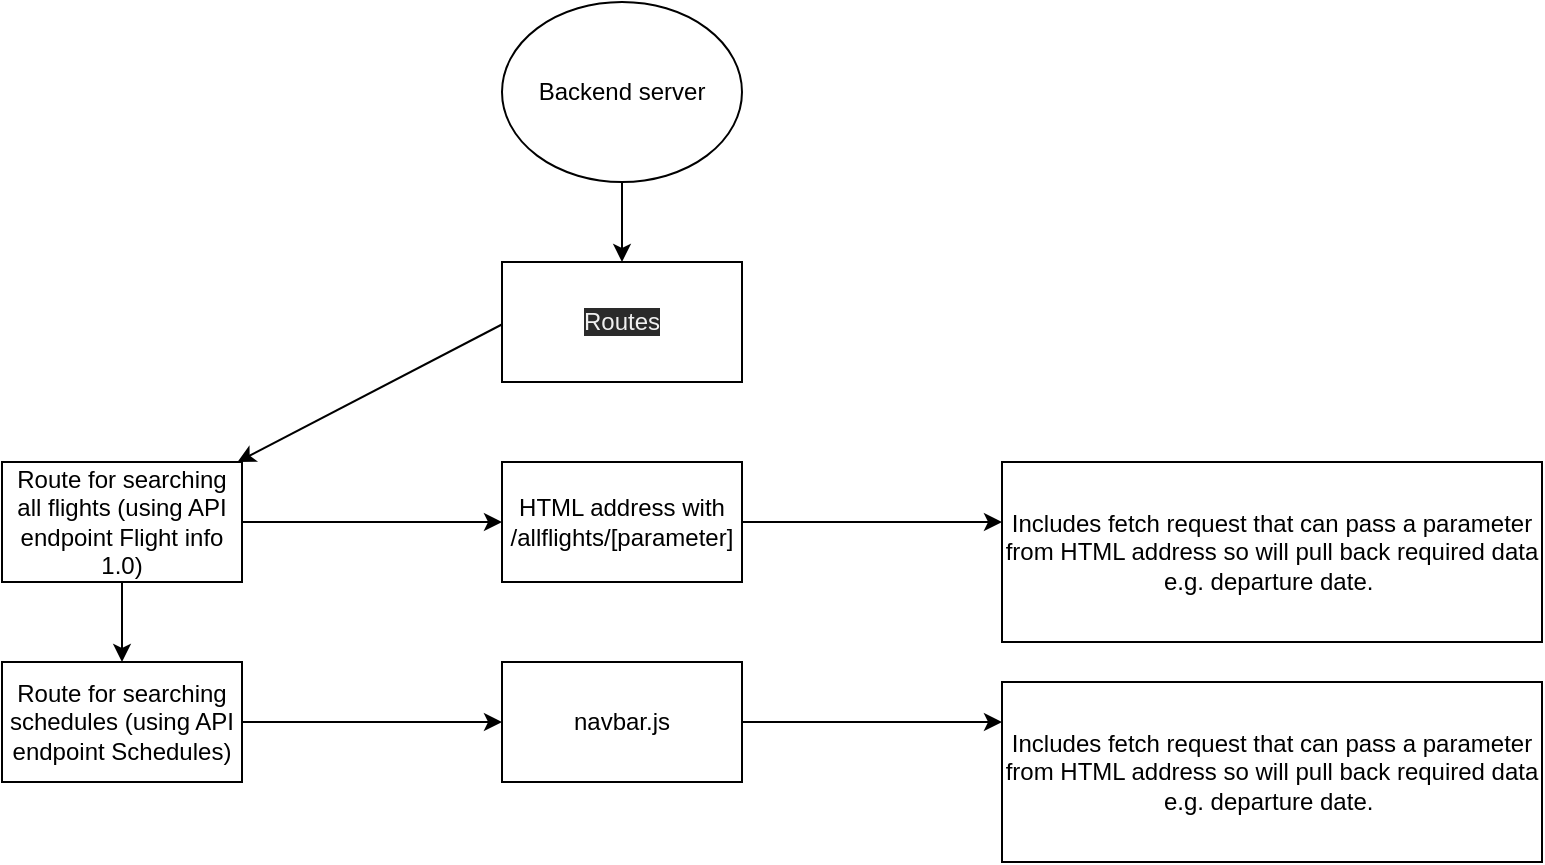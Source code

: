 <mxfile>
    <diagram id="ghA7Iir9uGFkGj2unpV4" name="Page-1">
        <mxGraphModel dx="682" dy="455" grid="1" gridSize="10" guides="1" tooltips="1" connect="1" arrows="1" fold="1" page="1" pageScale="1" pageWidth="827" pageHeight="1169" math="0" shadow="0">
            <root>
                <mxCell id="0"/>
                <mxCell id="1" parent="0"/>
                <mxCell id="4" value="" style="edgeStyle=none;html=1;" parent="1" source="2" target="3" edge="1">
                    <mxGeometry relative="1" as="geometry"/>
                </mxCell>
                <mxCell id="2" value="Backend server" style="ellipse;whiteSpace=wrap;html=1;" parent="1" vertex="1">
                    <mxGeometry x="350" y="10" width="120" height="90" as="geometry"/>
                </mxCell>
                <mxCell id="8" value="" style="edgeStyle=none;html=1;" parent="1" target="7" edge="1">
                    <mxGeometry relative="1" as="geometry">
                        <mxPoint x="352.308" y="170" as="sourcePoint"/>
                    </mxGeometry>
                </mxCell>
                <mxCell id="3" value="&lt;span style=&quot;color: rgb(240 , 240 , 240) ; font-family: &amp;#34;helvetica&amp;#34; ; font-size: 12px ; font-style: normal ; font-weight: 400 ; letter-spacing: normal ; text-align: center ; text-indent: 0px ; text-transform: none ; word-spacing: 0px ; background-color: rgb(42 , 42 , 42) ; display: inline ; float: none&quot;&gt;Routes&lt;/span&gt;" style="whiteSpace=wrap;html=1;" parent="1" vertex="1">
                    <mxGeometry x="350" y="140" width="120" height="60" as="geometry"/>
                </mxCell>
                <mxCell id="9" style="edgeStyle=none;html=1;exitX=1;exitY=0.5;exitDx=0;exitDy=0;" parent="1" source="7" edge="1">
                    <mxGeometry relative="1" as="geometry">
                        <mxPoint x="350" y="270" as="targetPoint"/>
                    </mxGeometry>
                </mxCell>
                <mxCell id="14" style="edgeStyle=none;html=1;exitX=0.5;exitY=1;exitDx=0;exitDy=0;" parent="1" source="7" edge="1">
                    <mxGeometry relative="1" as="geometry">
                        <mxPoint x="160" y="340.0" as="targetPoint"/>
                    </mxGeometry>
                </mxCell>
                <mxCell id="7" value="Route for searching all flights (using API endpoint Flight info 1.0)" style="whiteSpace=wrap;html=1;" parent="1" vertex="1">
                    <mxGeometry x="100" y="240" width="120" height="60" as="geometry"/>
                </mxCell>
                <mxCell id="10" value="HTML address with /allflights/[parameter]" style="whiteSpace=wrap;html=1;" parent="1" vertex="1">
                    <mxGeometry x="350" y="240" width="120" height="60" as="geometry"/>
                </mxCell>
                <mxCell id="12" style="edgeStyle=none;html=1;exitX=1;exitY=0.5;exitDx=0;exitDy=0;" parent="1" edge="1">
                    <mxGeometry relative="1" as="geometry">
                        <mxPoint x="600" y="270.0" as="targetPoint"/>
                        <mxPoint x="470" y="270.0" as="sourcePoint"/>
                    </mxGeometry>
                </mxCell>
                <mxCell id="16" style="edgeStyle=none;html=1;exitX=1;exitY=0.5;exitDx=0;exitDy=0;" parent="1" source="18" edge="1">
                    <mxGeometry relative="1" as="geometry">
                        <mxPoint x="350" y="370" as="targetPoint"/>
                    </mxGeometry>
                </mxCell>
                <mxCell id="18" value="Route for searching schedules (using API endpoint Schedules)" style="whiteSpace=wrap;html=1;" parent="1" vertex="1">
                    <mxGeometry x="100" y="340" width="120" height="60" as="geometry"/>
                </mxCell>
                <mxCell id="19" value="navbar.js" style="whiteSpace=wrap;html=1;" parent="1" vertex="1">
                    <mxGeometry x="350" y="340" width="120" height="60" as="geometry"/>
                </mxCell>
                <mxCell id="20" style="edgeStyle=none;html=1;exitX=1;exitY=0.5;exitDx=0;exitDy=0;" parent="1" edge="1">
                    <mxGeometry relative="1" as="geometry">
                        <mxPoint x="600" y="370.0" as="targetPoint"/>
                        <mxPoint x="470" y="370.0" as="sourcePoint"/>
                    </mxGeometry>
                </mxCell>
                <mxCell id="13" value="Includes fetch request that can pass a parameter from HTML address so will pull back required data e.g. departure date.&amp;nbsp;" style="whiteSpace=wrap;html=1;" parent="1" vertex="1">
                    <mxGeometry x="600" y="240" width="270" height="90" as="geometry"/>
                </mxCell>
                <mxCell id="63" value="Includes fetch request that can pass a parameter from HTML address so will pull back required data e.g. departure date.&amp;nbsp;" style="whiteSpace=wrap;html=1;" vertex="1" parent="1">
                    <mxGeometry x="600" y="350" width="270" height="90" as="geometry"/>
                </mxCell>
            </root>
        </mxGraphModel>
    </diagram>
</mxfile>